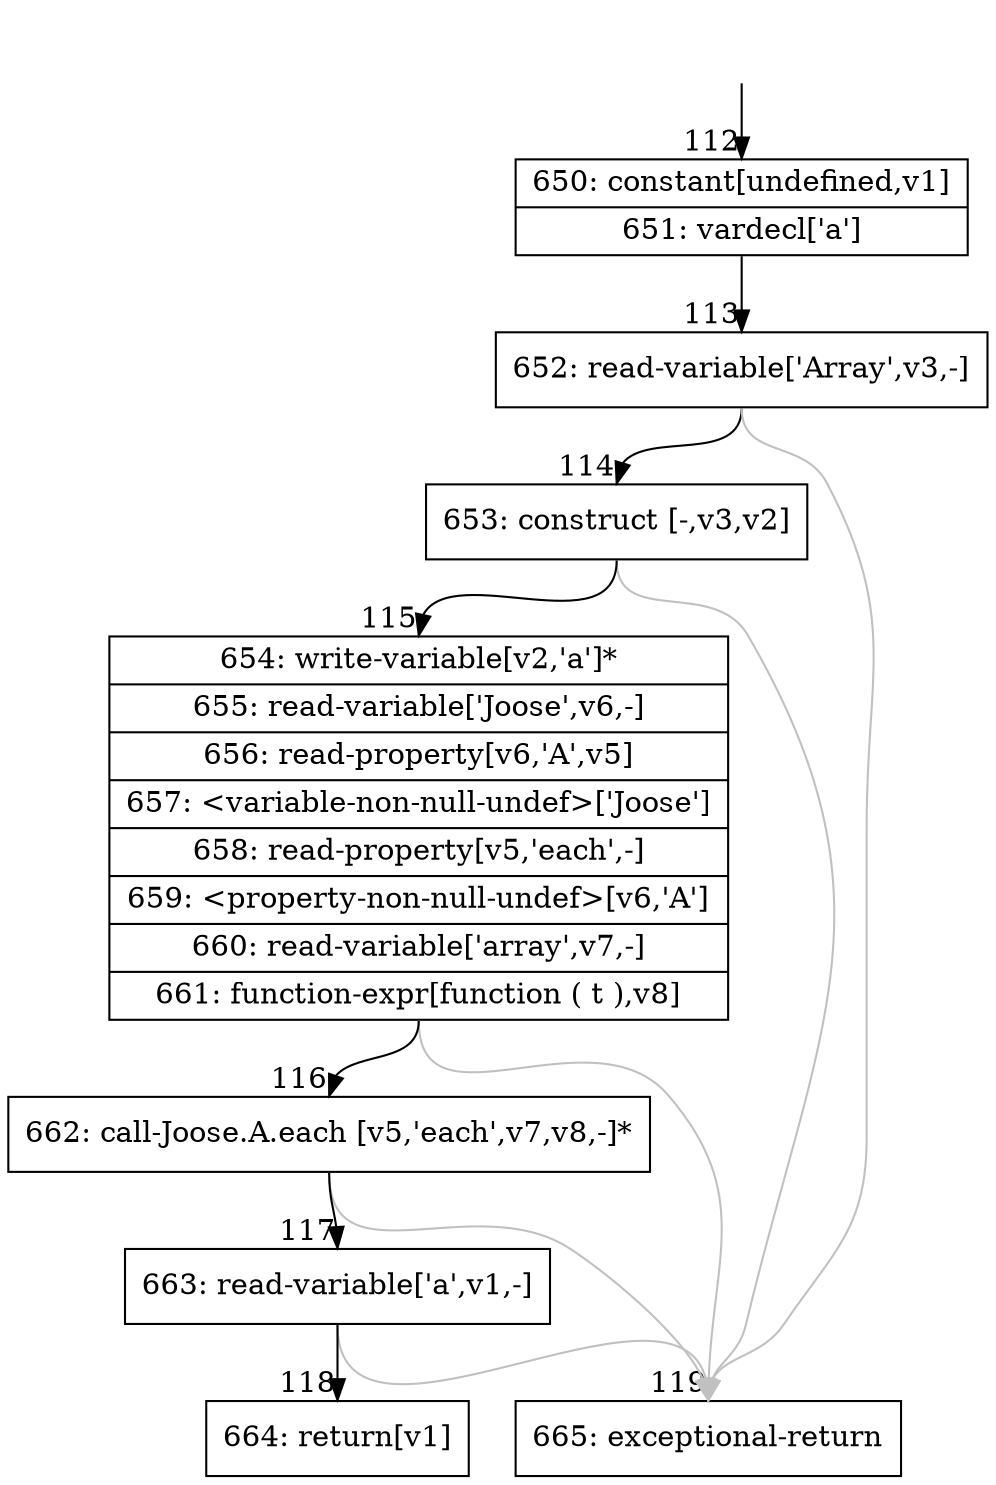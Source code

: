 digraph {
rankdir="TD"
BB_entry7[shape=none,label=""];
BB_entry7 -> BB112 [tailport=s, headport=n, headlabel="    112"]
BB112 [shape=record label="{650: constant[undefined,v1]|651: vardecl['a']}" ] 
BB112 -> BB113 [tailport=s, headport=n, headlabel="      113"]
BB113 [shape=record label="{652: read-variable['Array',v3,-]}" ] 
BB113 -> BB114 [tailport=s, headport=n, headlabel="      114"]
BB113 -> BB119 [tailport=s, headport=n, color=gray, headlabel="      119"]
BB114 [shape=record label="{653: construct [-,v3,v2]}" ] 
BB114 -> BB115 [tailport=s, headport=n, headlabel="      115"]
BB114 -> BB119 [tailport=s, headport=n, color=gray]
BB115 [shape=record label="{654: write-variable[v2,'a']*|655: read-variable['Joose',v6,-]|656: read-property[v6,'A',v5]|657: \<variable-non-null-undef\>['Joose']|658: read-property[v5,'each',-]|659: \<property-non-null-undef\>[v6,'A']|660: read-variable['array',v7,-]|661: function-expr[function ( t ),v8]}" ] 
BB115 -> BB116 [tailport=s, headport=n, headlabel="      116"]
BB115 -> BB119 [tailport=s, headport=n, color=gray]
BB116 [shape=record label="{662: call-Joose.A.each [v5,'each',v7,v8,-]*}" ] 
BB116 -> BB117 [tailport=s, headport=n, headlabel="      117"]
BB116 -> BB119 [tailport=s, headport=n, color=gray]
BB117 [shape=record label="{663: read-variable['a',v1,-]}" ] 
BB117 -> BB118 [tailport=s, headport=n, headlabel="      118"]
BB117 -> BB119 [tailport=s, headport=n, color=gray]
BB118 [shape=record label="{664: return[v1]}" ] 
BB119 [shape=record label="{665: exceptional-return}" ] 
//#$~ 57
}
